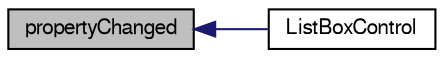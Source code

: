 digraph G
{
  edge [fontname="FreeSans",fontsize="10",labelfontname="FreeSans",labelfontsize="10"];
  node [fontname="FreeSans",fontsize="10",shape=record];
  rankdir="LR";
  Node1 [label="propertyChanged",height=0.2,width=0.4,color="black", fillcolor="grey75", style="filled" fontcolor="black"];
  Node1 -> Node2 [dir="back",color="midnightblue",fontsize="10",style="solid",fontname="FreeSans"];
  Node2 [label="ListBoxControl",height=0.2,width=0.4,color="black", fillcolor="white", style="filled",URL="$classorg_1_1octave_1_1graphics_1_1_list_box_control.html#a0504ac7c8f0c16e877746e1dab109a80"];
}
